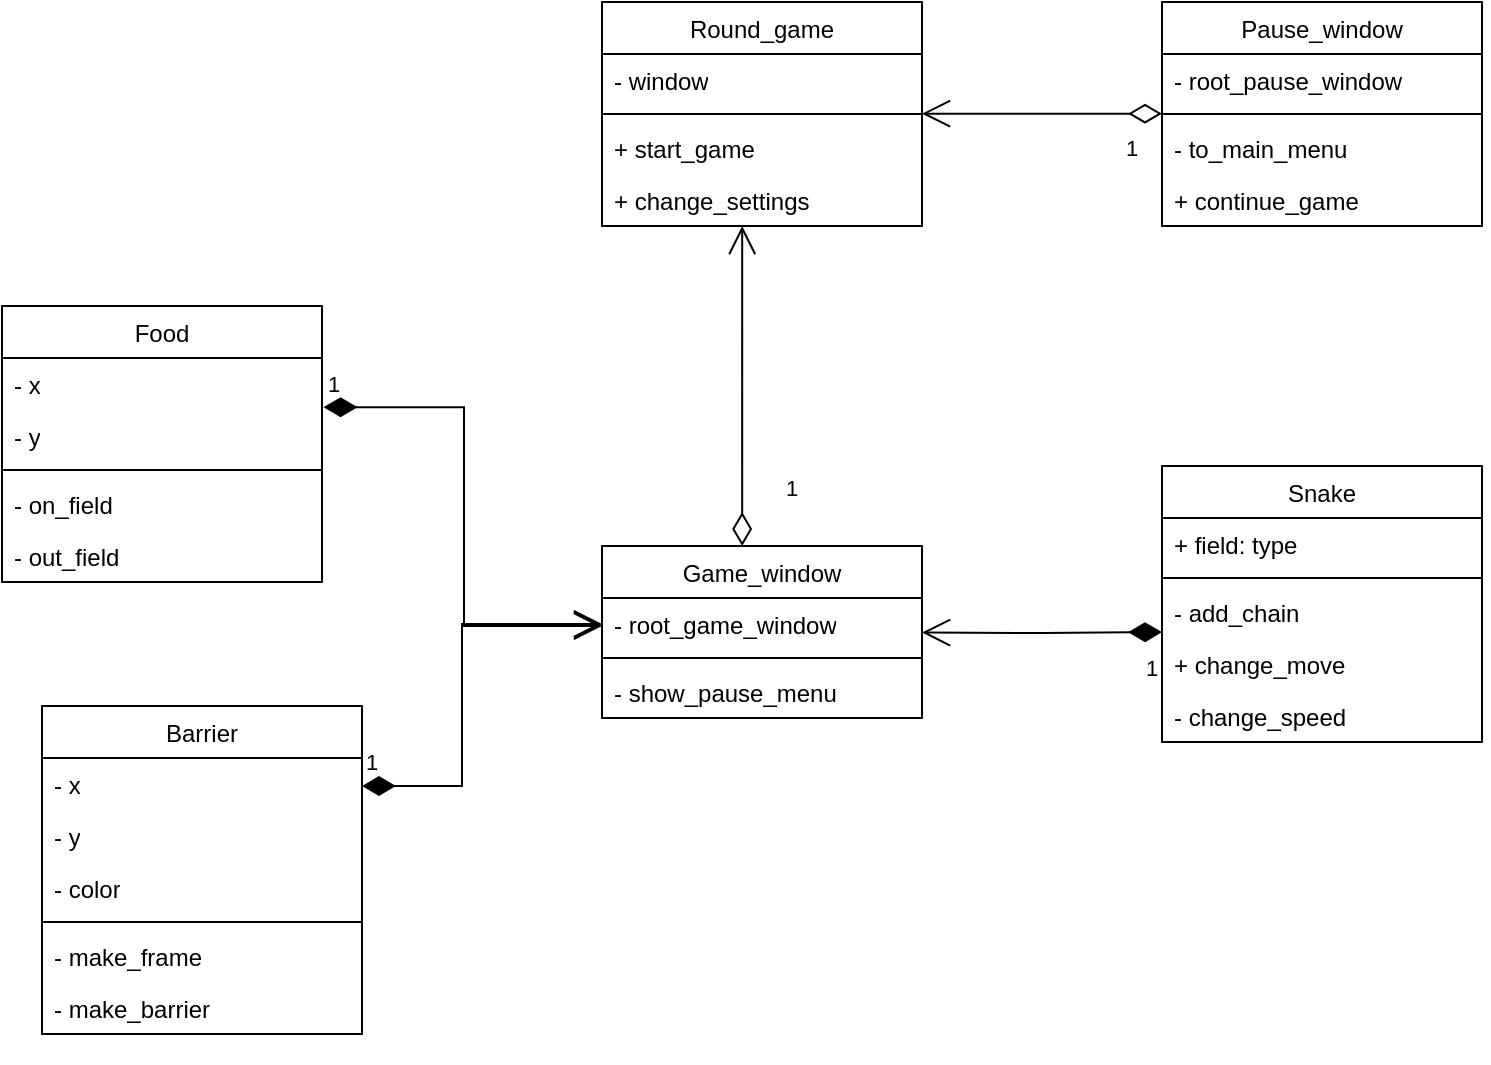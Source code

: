<mxfile version="26.1.1">
  <diagram name="Страница — 1" id="qckJP8NNm5cjSKrEnQBB">
    <mxGraphModel dx="1035" dy="1723" grid="1" gridSize="10" guides="1" tooltips="1" connect="1" arrows="1" fold="1" page="1" pageScale="1" pageWidth="827" pageHeight="1169" math="0" shadow="0">
      <root>
        <mxCell id="0" />
        <mxCell id="1" parent="0" />
        <mxCell id="8ZOQTDq8hu4OcTkUTBCV-13" style="edgeStyle=orthogonalEdgeStyle;rounded=0;orthogonalLoop=1;jettySize=auto;html=1;exitX=0.75;exitY=0;exitDx=0;exitDy=0;entryX=0.75;entryY=0;entryDx=0;entryDy=0;" edge="1" parent="1">
          <mxGeometry relative="1" as="geometry">
            <mxPoint x="755" y="410" as="targetPoint" />
            <mxPoint x="755" y="410" as="sourcePoint" />
          </mxGeometry>
        </mxCell>
        <mxCell id="8ZOQTDq8hu4OcTkUTBCV-26" value="&lt;span style=&quot;font-weight: 400;&quot;&gt;Game_window&lt;/span&gt;" style="swimlane;fontStyle=1;align=center;verticalAlign=top;childLayout=stackLayout;horizontal=1;startSize=26;horizontalStack=0;resizeParent=1;resizeParentMax=0;resizeLast=0;collapsible=1;marginBottom=0;whiteSpace=wrap;html=1;" vertex="1" parent="1">
          <mxGeometry x="320" y="160" width="160" height="86" as="geometry" />
        </mxCell>
        <mxCell id="8ZOQTDq8hu4OcTkUTBCV-27" value="- root_game_window" style="text;strokeColor=none;fillColor=none;align=left;verticalAlign=top;spacingLeft=4;spacingRight=4;overflow=hidden;rotatable=0;points=[[0,0.5],[1,0.5]];portConstraint=eastwest;whiteSpace=wrap;html=1;" vertex="1" parent="8ZOQTDq8hu4OcTkUTBCV-26">
          <mxGeometry y="26" width="160" height="26" as="geometry" />
        </mxCell>
        <mxCell id="8ZOQTDq8hu4OcTkUTBCV-28" value="" style="line;strokeWidth=1;fillColor=none;align=left;verticalAlign=middle;spacingTop=-1;spacingLeft=3;spacingRight=3;rotatable=0;labelPosition=right;points=[];portConstraint=eastwest;strokeColor=inherit;" vertex="1" parent="8ZOQTDq8hu4OcTkUTBCV-26">
          <mxGeometry y="52" width="160" height="8" as="geometry" />
        </mxCell>
        <mxCell id="8ZOQTDq8hu4OcTkUTBCV-29" value="- show_pause_menu" style="text;strokeColor=none;fillColor=none;align=left;verticalAlign=top;spacingLeft=4;spacingRight=4;overflow=hidden;rotatable=0;points=[[0,0.5],[1,0.5]];portConstraint=eastwest;whiteSpace=wrap;html=1;" vertex="1" parent="8ZOQTDq8hu4OcTkUTBCV-26">
          <mxGeometry y="60" width="160" height="26" as="geometry" />
        </mxCell>
        <mxCell id="8ZOQTDq8hu4OcTkUTBCV-30" value="&lt;span style=&quot;font-weight: 400;&quot;&gt;Round_game&lt;/span&gt;" style="swimlane;fontStyle=1;align=center;verticalAlign=top;childLayout=stackLayout;horizontal=1;startSize=26;horizontalStack=0;resizeParent=1;resizeParentMax=0;resizeLast=0;collapsible=1;marginBottom=0;whiteSpace=wrap;html=1;" vertex="1" parent="1">
          <mxGeometry x="320" y="-112" width="160" height="112" as="geometry" />
        </mxCell>
        <mxCell id="8ZOQTDq8hu4OcTkUTBCV-31" value="- window" style="text;strokeColor=none;fillColor=none;align=left;verticalAlign=top;spacingLeft=4;spacingRight=4;overflow=hidden;rotatable=0;points=[[0,0.5],[1,0.5]];portConstraint=eastwest;whiteSpace=wrap;html=1;" vertex="1" parent="8ZOQTDq8hu4OcTkUTBCV-30">
          <mxGeometry y="26" width="160" height="26" as="geometry" />
        </mxCell>
        <mxCell id="8ZOQTDq8hu4OcTkUTBCV-32" value="" style="line;strokeWidth=1;fillColor=none;align=left;verticalAlign=middle;spacingTop=-1;spacingLeft=3;spacingRight=3;rotatable=0;labelPosition=right;points=[];portConstraint=eastwest;strokeColor=inherit;" vertex="1" parent="8ZOQTDq8hu4OcTkUTBCV-30">
          <mxGeometry y="52" width="160" height="8" as="geometry" />
        </mxCell>
        <mxCell id="8ZOQTDq8hu4OcTkUTBCV-61" value="+ start_game" style="text;strokeColor=none;fillColor=none;align=left;verticalAlign=top;spacingLeft=4;spacingRight=4;overflow=hidden;rotatable=0;points=[[0,0.5],[1,0.5]];portConstraint=eastwest;whiteSpace=wrap;html=1;" vertex="1" parent="8ZOQTDq8hu4OcTkUTBCV-30">
          <mxGeometry y="60" width="160" height="26" as="geometry" />
        </mxCell>
        <mxCell id="8ZOQTDq8hu4OcTkUTBCV-33" value="+ change_settings" style="text;strokeColor=none;fillColor=none;align=left;verticalAlign=top;spacingLeft=4;spacingRight=4;overflow=hidden;rotatable=0;points=[[0,0.5],[1,0.5]];portConstraint=eastwest;whiteSpace=wrap;html=1;" vertex="1" parent="8ZOQTDq8hu4OcTkUTBCV-30">
          <mxGeometry y="86" width="160" height="26" as="geometry" />
        </mxCell>
        <mxCell id="8ZOQTDq8hu4OcTkUTBCV-34" value="&lt;span style=&quot;font-weight: 400;&quot;&gt;Snake&lt;/span&gt;" style="swimlane;fontStyle=1;align=center;verticalAlign=top;childLayout=stackLayout;horizontal=1;startSize=26;horizontalStack=0;resizeParent=1;resizeParentMax=0;resizeLast=0;collapsible=1;marginBottom=0;whiteSpace=wrap;html=1;" vertex="1" parent="1">
          <mxGeometry x="600" y="120" width="160" height="138" as="geometry" />
        </mxCell>
        <mxCell id="8ZOQTDq8hu4OcTkUTBCV-35" value="+ field: type" style="text;strokeColor=none;fillColor=none;align=left;verticalAlign=top;spacingLeft=4;spacingRight=4;overflow=hidden;rotatable=0;points=[[0,0.5],[1,0.5]];portConstraint=eastwest;whiteSpace=wrap;html=1;" vertex="1" parent="8ZOQTDq8hu4OcTkUTBCV-34">
          <mxGeometry y="26" width="160" height="26" as="geometry" />
        </mxCell>
        <mxCell id="8ZOQTDq8hu4OcTkUTBCV-36" value="" style="line;strokeWidth=1;fillColor=none;align=left;verticalAlign=middle;spacingTop=-1;spacingLeft=3;spacingRight=3;rotatable=0;labelPosition=right;points=[];portConstraint=eastwest;strokeColor=inherit;" vertex="1" parent="8ZOQTDq8hu4OcTkUTBCV-34">
          <mxGeometry y="52" width="160" height="8" as="geometry" />
        </mxCell>
        <mxCell id="8ZOQTDq8hu4OcTkUTBCV-37" value="- add_chain" style="text;strokeColor=none;fillColor=none;align=left;verticalAlign=top;spacingLeft=4;spacingRight=4;overflow=hidden;rotatable=0;points=[[0,0.5],[1,0.5]];portConstraint=eastwest;whiteSpace=wrap;html=1;" vertex="1" parent="8ZOQTDq8hu4OcTkUTBCV-34">
          <mxGeometry y="60" width="160" height="26" as="geometry" />
        </mxCell>
        <mxCell id="8ZOQTDq8hu4OcTkUTBCV-50" value="+ change_move" style="text;strokeColor=none;fillColor=none;align=left;verticalAlign=top;spacingLeft=4;spacingRight=4;overflow=hidden;rotatable=0;points=[[0,0.5],[1,0.5]];portConstraint=eastwest;whiteSpace=wrap;html=1;" vertex="1" parent="8ZOQTDq8hu4OcTkUTBCV-34">
          <mxGeometry y="86" width="160" height="26" as="geometry" />
        </mxCell>
        <mxCell id="8ZOQTDq8hu4OcTkUTBCV-62" value="- change_speed" style="text;strokeColor=none;fillColor=none;align=left;verticalAlign=top;spacingLeft=4;spacingRight=4;overflow=hidden;rotatable=0;points=[[0,0.5],[1,0.5]];portConstraint=eastwest;whiteSpace=wrap;html=1;" vertex="1" parent="8ZOQTDq8hu4OcTkUTBCV-34">
          <mxGeometry y="112" width="160" height="26" as="geometry" />
        </mxCell>
        <mxCell id="8ZOQTDq8hu4OcTkUTBCV-38" value="&lt;span style=&quot;font-weight: 400;&quot;&gt;Barrier&lt;/span&gt;" style="swimlane;fontStyle=1;align=center;verticalAlign=top;childLayout=stackLayout;horizontal=1;startSize=26;horizontalStack=0;resizeParent=1;resizeParentMax=0;resizeLast=0;collapsible=1;marginBottom=0;whiteSpace=wrap;html=1;" vertex="1" parent="1">
          <mxGeometry x="40" y="240" width="160" height="164" as="geometry" />
        </mxCell>
        <mxCell id="8ZOQTDq8hu4OcTkUTBCV-54" value="- x" style="text;strokeColor=none;fillColor=none;align=left;verticalAlign=top;spacingLeft=4;spacingRight=4;overflow=hidden;rotatable=0;points=[[0,0.5],[1,0.5]];portConstraint=eastwest;whiteSpace=wrap;html=1;" vertex="1" parent="8ZOQTDq8hu4OcTkUTBCV-38">
          <mxGeometry y="26" width="160" height="26" as="geometry" />
        </mxCell>
        <mxCell id="8ZOQTDq8hu4OcTkUTBCV-71" value="1" style="endArrow=open;html=1;endSize=12;startArrow=diamondThin;startSize=14;startFill=1;edgeStyle=orthogonalEdgeStyle;align=left;verticalAlign=bottom;rounded=0;entryX=0;entryY=0.5;entryDx=0;entryDy=0;" edge="1" parent="8ZOQTDq8hu4OcTkUTBCV-38" target="8ZOQTDq8hu4OcTkUTBCV-27">
          <mxGeometry x="-1" y="3" relative="1" as="geometry">
            <mxPoint x="160" y="40" as="sourcePoint" />
            <mxPoint x="320" y="40" as="targetPoint" />
            <Array as="points">
              <mxPoint x="210" y="40" />
              <mxPoint x="210" y="-41" />
            </Array>
          </mxGeometry>
        </mxCell>
        <mxCell id="8ZOQTDq8hu4OcTkUTBCV-53" value="- y" style="text;strokeColor=none;fillColor=none;align=left;verticalAlign=top;spacingLeft=4;spacingRight=4;overflow=hidden;rotatable=0;points=[[0,0.5],[1,0.5]];portConstraint=eastwest;whiteSpace=wrap;html=1;" vertex="1" parent="8ZOQTDq8hu4OcTkUTBCV-38">
          <mxGeometry y="52" width="160" height="26" as="geometry" />
        </mxCell>
        <mxCell id="8ZOQTDq8hu4OcTkUTBCV-39" value="- color" style="text;strokeColor=none;fillColor=none;align=left;verticalAlign=top;spacingLeft=4;spacingRight=4;overflow=hidden;rotatable=0;points=[[0,0.5],[1,0.5]];portConstraint=eastwest;whiteSpace=wrap;html=1;" vertex="1" parent="8ZOQTDq8hu4OcTkUTBCV-38">
          <mxGeometry y="78" width="160" height="26" as="geometry" />
        </mxCell>
        <mxCell id="8ZOQTDq8hu4OcTkUTBCV-40" value="" style="line;strokeWidth=1;fillColor=none;align=left;verticalAlign=middle;spacingTop=-1;spacingLeft=3;spacingRight=3;rotatable=0;labelPosition=right;points=[];portConstraint=eastwest;strokeColor=inherit;" vertex="1" parent="8ZOQTDq8hu4OcTkUTBCV-38">
          <mxGeometry y="104" width="160" height="8" as="geometry" />
        </mxCell>
        <mxCell id="8ZOQTDq8hu4OcTkUTBCV-55" value="- make_frame" style="text;strokeColor=none;fillColor=none;align=left;verticalAlign=top;spacingLeft=4;spacingRight=4;overflow=hidden;rotatable=0;points=[[0,0.5],[1,0.5]];portConstraint=eastwest;whiteSpace=wrap;html=1;" vertex="1" parent="8ZOQTDq8hu4OcTkUTBCV-38">
          <mxGeometry y="112" width="160" height="26" as="geometry" />
        </mxCell>
        <mxCell id="8ZOQTDq8hu4OcTkUTBCV-56" value="- make_barrier" style="text;strokeColor=none;fillColor=none;align=left;verticalAlign=top;spacingLeft=4;spacingRight=4;overflow=hidden;rotatable=0;points=[[0,0.5],[1,0.5]];portConstraint=eastwest;whiteSpace=wrap;html=1;" vertex="1" parent="8ZOQTDq8hu4OcTkUTBCV-38">
          <mxGeometry y="138" width="160" height="26" as="geometry" />
        </mxCell>
        <mxCell id="8ZOQTDq8hu4OcTkUTBCV-42" value="&lt;span style=&quot;font-weight: 400;&quot;&gt;Food&lt;/span&gt;" style="swimlane;fontStyle=1;align=center;verticalAlign=top;childLayout=stackLayout;horizontal=1;startSize=26;horizontalStack=0;resizeParent=1;resizeParentMax=0;resizeLast=0;collapsible=1;marginBottom=0;whiteSpace=wrap;html=1;" vertex="1" parent="1">
          <mxGeometry x="20" y="40" width="160" height="138" as="geometry" />
        </mxCell>
        <mxCell id="8ZOQTDq8hu4OcTkUTBCV-51" value="- x" style="text;strokeColor=none;fillColor=none;align=left;verticalAlign=top;spacingLeft=4;spacingRight=4;overflow=hidden;rotatable=0;points=[[0,0.5],[1,0.5]];portConstraint=eastwest;whiteSpace=wrap;html=1;" vertex="1" parent="8ZOQTDq8hu4OcTkUTBCV-42">
          <mxGeometry y="26" width="160" height="26" as="geometry" />
        </mxCell>
        <mxCell id="8ZOQTDq8hu4OcTkUTBCV-73" value="1" style="endArrow=open;html=1;endSize=12;startArrow=diamondThin;startSize=14;startFill=1;edgeStyle=orthogonalEdgeStyle;align=left;verticalAlign=bottom;rounded=0;exitX=1.005;exitY=0.946;exitDx=0;exitDy=0;exitPerimeter=0;" edge="1" parent="8ZOQTDq8hu4OcTkUTBCV-42" source="8ZOQTDq8hu4OcTkUTBCV-51">
          <mxGeometry x="-1" y="3" relative="1" as="geometry">
            <mxPoint x="150" y="50" as="sourcePoint" />
            <mxPoint x="300" y="160" as="targetPoint" />
            <Array as="points">
              <mxPoint x="231" y="51" />
            </Array>
          </mxGeometry>
        </mxCell>
        <mxCell id="8ZOQTDq8hu4OcTkUTBCV-43" value="- y" style="text;strokeColor=none;fillColor=none;align=left;verticalAlign=top;spacingLeft=4;spacingRight=4;overflow=hidden;rotatable=0;points=[[0,0.5],[1,0.5]];portConstraint=eastwest;whiteSpace=wrap;html=1;" vertex="1" parent="8ZOQTDq8hu4OcTkUTBCV-42">
          <mxGeometry y="52" width="160" height="26" as="geometry" />
        </mxCell>
        <mxCell id="8ZOQTDq8hu4OcTkUTBCV-44" value="" style="line;strokeWidth=1;fillColor=none;align=left;verticalAlign=middle;spacingTop=-1;spacingLeft=3;spacingRight=3;rotatable=0;labelPosition=right;points=[];portConstraint=eastwest;strokeColor=inherit;" vertex="1" parent="8ZOQTDq8hu4OcTkUTBCV-42">
          <mxGeometry y="78" width="160" height="8" as="geometry" />
        </mxCell>
        <mxCell id="8ZOQTDq8hu4OcTkUTBCV-45" value="- on_field" style="text;strokeColor=none;fillColor=none;align=left;verticalAlign=top;spacingLeft=4;spacingRight=4;overflow=hidden;rotatable=0;points=[[0,0.5],[1,0.5]];portConstraint=eastwest;whiteSpace=wrap;html=1;" vertex="1" parent="8ZOQTDq8hu4OcTkUTBCV-42">
          <mxGeometry y="86" width="160" height="26" as="geometry" />
        </mxCell>
        <mxCell id="8ZOQTDq8hu4OcTkUTBCV-52" value="- out_field" style="text;strokeColor=none;fillColor=none;align=left;verticalAlign=top;spacingLeft=4;spacingRight=4;overflow=hidden;rotatable=0;points=[[0,0.5],[1,0.5]];portConstraint=eastwest;whiteSpace=wrap;html=1;" vertex="1" parent="8ZOQTDq8hu4OcTkUTBCV-42">
          <mxGeometry y="112" width="160" height="26" as="geometry" />
        </mxCell>
        <mxCell id="8ZOQTDq8hu4OcTkUTBCV-63" value="&lt;span style=&quot;font-weight: 400;&quot;&gt;Pause_window&lt;/span&gt;" style="swimlane;fontStyle=1;align=center;verticalAlign=top;childLayout=stackLayout;horizontal=1;startSize=26;horizontalStack=0;resizeParent=1;resizeParentMax=0;resizeLast=0;collapsible=1;marginBottom=0;whiteSpace=wrap;html=1;" vertex="1" parent="1">
          <mxGeometry x="600" y="-112" width="160" height="112" as="geometry" />
        </mxCell>
        <mxCell id="8ZOQTDq8hu4OcTkUTBCV-64" value="- root_pause_window" style="text;strokeColor=none;fillColor=none;align=left;verticalAlign=top;spacingLeft=4;spacingRight=4;overflow=hidden;rotatable=0;points=[[0,0.5],[1,0.5]];portConstraint=eastwest;whiteSpace=wrap;html=1;" vertex="1" parent="8ZOQTDq8hu4OcTkUTBCV-63">
          <mxGeometry y="26" width="160" height="26" as="geometry" />
        </mxCell>
        <mxCell id="8ZOQTDq8hu4OcTkUTBCV-65" value="" style="line;strokeWidth=1;fillColor=none;align=left;verticalAlign=middle;spacingTop=-1;spacingLeft=3;spacingRight=3;rotatable=0;labelPosition=right;points=[];portConstraint=eastwest;strokeColor=inherit;" vertex="1" parent="8ZOQTDq8hu4OcTkUTBCV-63">
          <mxGeometry y="52" width="160" height="8" as="geometry" />
        </mxCell>
        <mxCell id="8ZOQTDq8hu4OcTkUTBCV-66" value="- to_main_menu" style="text;strokeColor=none;fillColor=none;align=left;verticalAlign=top;spacingLeft=4;spacingRight=4;overflow=hidden;rotatable=0;points=[[0,0.5],[1,0.5]];portConstraint=eastwest;whiteSpace=wrap;html=1;" vertex="1" parent="8ZOQTDq8hu4OcTkUTBCV-63">
          <mxGeometry y="60" width="160" height="26" as="geometry" />
        </mxCell>
        <mxCell id="8ZOQTDq8hu4OcTkUTBCV-67" value="+ continue_game" style="text;strokeColor=none;fillColor=none;align=left;verticalAlign=top;spacingLeft=4;spacingRight=4;overflow=hidden;rotatable=0;points=[[0,0.5],[1,0.5]];portConstraint=eastwest;whiteSpace=wrap;html=1;" vertex="1" parent="8ZOQTDq8hu4OcTkUTBCV-63">
          <mxGeometry y="86" width="160" height="26" as="geometry" />
        </mxCell>
        <mxCell id="8ZOQTDq8hu4OcTkUTBCV-70" value="1" style="endArrow=open;html=1;endSize=12;startArrow=diamondThin;startSize=14;startFill=1;edgeStyle=orthogonalEdgeStyle;align=left;verticalAlign=bottom;rounded=0;" edge="1" parent="1">
          <mxGeometry x="-0.83" y="27" relative="1" as="geometry">
            <mxPoint x="600" y="203" as="sourcePoint" />
            <mxPoint x="480" y="203.25" as="targetPoint" />
            <mxPoint as="offset" />
          </mxGeometry>
        </mxCell>
        <mxCell id="8ZOQTDq8hu4OcTkUTBCV-74" value="1" style="endArrow=open;html=1;endSize=12;startArrow=diamondThin;startSize=14;startFill=0;edgeStyle=orthogonalEdgeStyle;align=left;verticalAlign=bottom;rounded=0;exitX=0.438;exitY=0;exitDx=0;exitDy=0;exitPerimeter=0;" edge="1" parent="1" source="8ZOQTDq8hu4OcTkUTBCV-26" target="8ZOQTDq8hu4OcTkUTBCV-33">
          <mxGeometry x="-0.75" y="-20" relative="1" as="geometry">
            <mxPoint x="390" y="130" as="sourcePoint" />
            <mxPoint x="400" y="10" as="targetPoint" />
            <Array as="points">
              <mxPoint x="390" y="50" />
              <mxPoint x="390" y="50" />
            </Array>
            <mxPoint as="offset" />
          </mxGeometry>
        </mxCell>
        <mxCell id="8ZOQTDq8hu4OcTkUTBCV-76" value="1" style="endArrow=open;html=1;endSize=12;startArrow=diamondThin;startSize=14;startFill=0;edgeStyle=orthogonalEdgeStyle;align=left;verticalAlign=bottom;rounded=0;exitX=0;exitY=0.5;exitDx=0;exitDy=0;" edge="1" parent="1">
          <mxGeometry x="-0.667" y="26" relative="1" as="geometry">
            <mxPoint x="600" y="-56.17" as="sourcePoint" />
            <mxPoint x="480" y="-56.17" as="targetPoint" />
            <mxPoint as="offset" />
          </mxGeometry>
        </mxCell>
      </root>
    </mxGraphModel>
  </diagram>
</mxfile>
